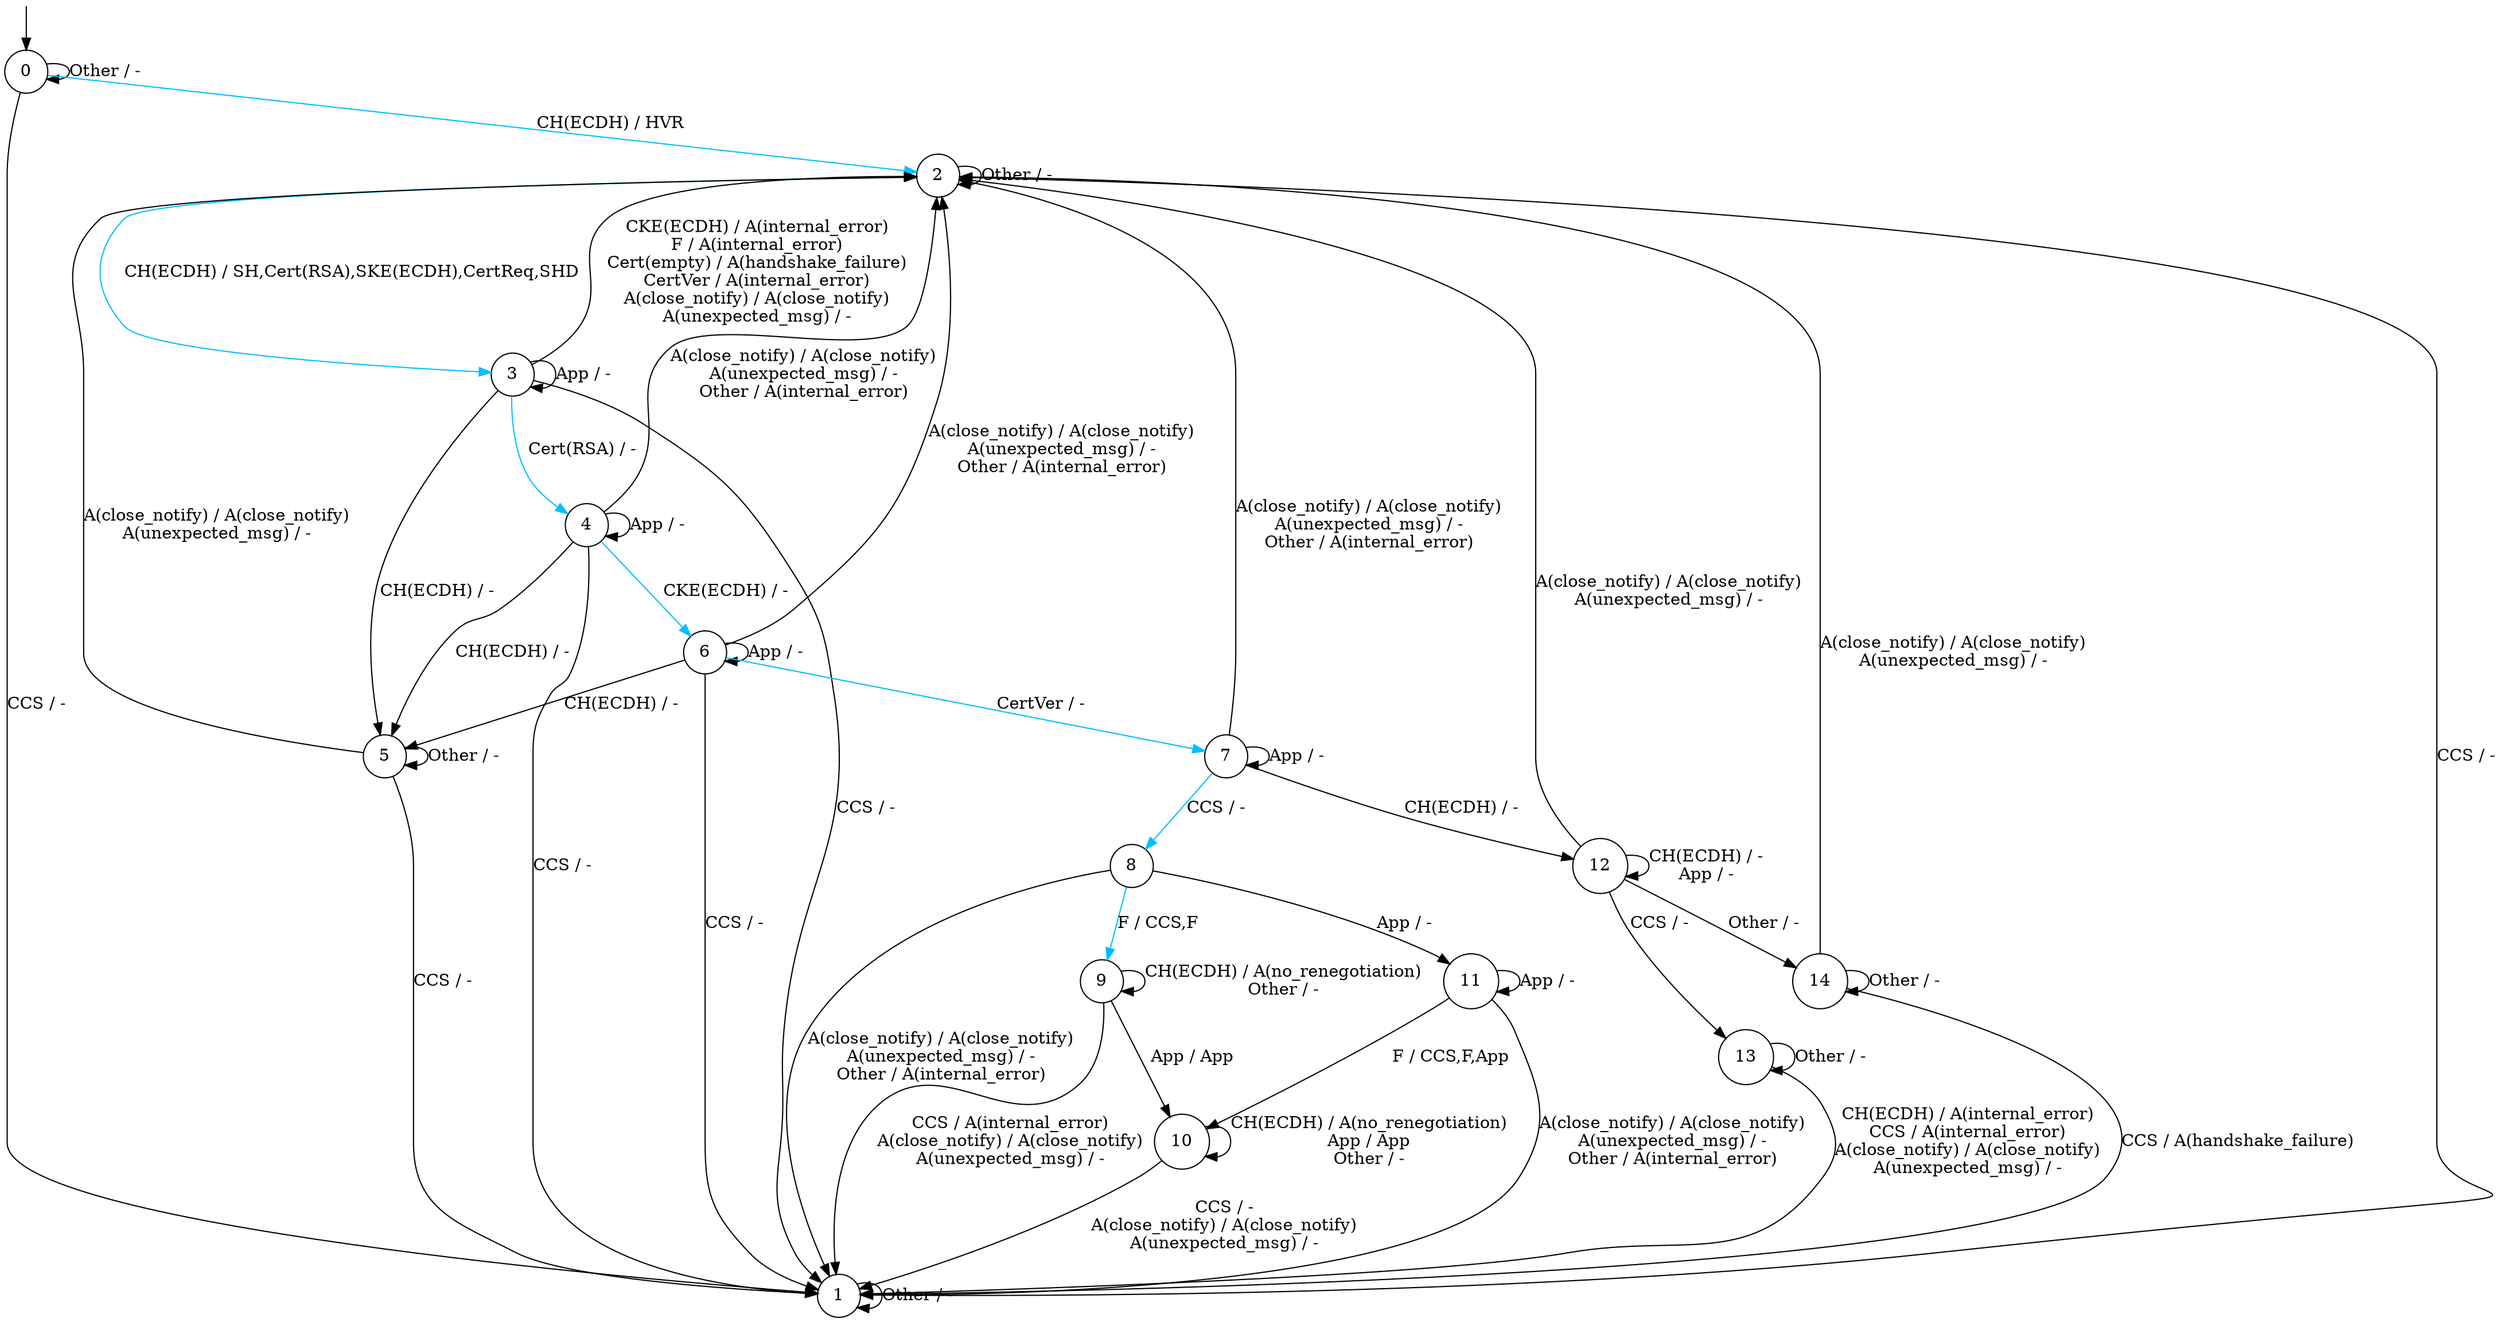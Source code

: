 digraph g {
s0 [label="0", shape="circle"];
s1 [label="1", shape="circle"];
s2 [label="2", shape="circle"];
s3 [label="3", shape="circle"];
s4 [label="4", shape="circle"];
s5 [label="5", shape="circle"];
s6 [label="6", shape="circle"];
s7 [label="7", shape="circle"];
s8 [label="8", shape="circle"];
s9 [label="9", shape="circle"];
s10 [label="10", shape="circle"];
s11 [label="11", shape="circle"];
s12 [label="12", shape="circle"];
s13 [label="13", shape="circle"];
s14 [label="14", shape="circle"];
s0 -> s2  [color="deepskyblue", label="CH(ECDH) / HVR"];
s0 -> s1  [label="CCS / -"];
s0 -> s0  [label="Other / -"];
s1 -> s1  [label="Other / -"];
s2 -> s3  [color="deepskyblue", label="CH(ECDH) / SH,Cert(RSA),SKE(ECDH),CertReq,SHD"];
s2 -> s1  [label="CCS / -"];
s2 -> s2  [label="Other / -"];
s3 -> s5  [label="CH(ECDH) / -"];
s3 -> s2  [label="CKE(ECDH) / A(internal_error)
F / A(internal_error)
Cert(empty) / A(handshake_failure)
CertVer / A(internal_error)
A(close_notify) / A(close_notify)
A(unexpected_msg) / -"];
s3 -> s1  [label="CCS / -"];
s3 -> s3  [label="App / -"];
s3 -> s4  [color="deepskyblue", label="Cert(RSA) / -"];
s4 -> s5  [label="CH(ECDH) / -"];
s4 -> s6  [color="deepskyblue", label="CKE(ECDH) / -"];
s4 -> s1  [label="CCS / -"];
s4 -> s4  [label="App / -"];
s4 -> s2  [label="A(close_notify) / A(close_notify)
A(unexpected_msg) / -
Other / A(internal_error)"];
s5 -> s1  [label="CCS / -"];
s5 -> s2  [label="A(close_notify) / A(close_notify)
A(unexpected_msg) / -"];
s5 -> s5  [label="Other / -"];
s6 -> s5  [label="CH(ECDH) / -"];
s6 -> s1  [label="CCS / -"];
s6 -> s6  [label="App / -"];
s6 -> s7  [color="deepskyblue", label="CertVer / -"];
s6 -> s2  [label="A(close_notify) / A(close_notify)
A(unexpected_msg) / -
Other / A(internal_error)"];
s7 -> s12  [label="CH(ECDH) / -"];
s7 -> s8  [color="deepskyblue", label="CCS / -"];
s7 -> s7  [label="App / -"];
s7 -> s2  [label="A(close_notify) / A(close_notify)
A(unexpected_msg) / -
Other / A(internal_error)"];
s8 -> s9  [color="deepskyblue", label="F / CCS,F"];
s8 -> s11  [label="App / -"];
s8 -> s1  [label="A(close_notify) / A(close_notify)
A(unexpected_msg) / -
Other / A(internal_error)"];
s9 -> s9  [label="CH(ECDH) / A(no_renegotiation)
Other / -"];
s9 -> s1  [label="CCS / A(internal_error)
A(close_notify) / A(close_notify)
A(unexpected_msg) / -"];
s9 -> s10  [label="App / App"];
s10 -> s10  [label="CH(ECDH) / A(no_renegotiation)
App / App
Other / -"];
s10 -> s1  [label="CCS / -
A(close_notify) / A(close_notify)
A(unexpected_msg) / -"];
s11 -> s10  [label="F / CCS,F,App"];
s11 -> s11  [label="App / -"];
s11 -> s1  [label="A(close_notify) / A(close_notify)
A(unexpected_msg) / -
Other / A(internal_error)"];
s12 -> s12  [label="CH(ECDH) / -
App / -"];
s12 -> s13  [label="CCS / -"];
s12 -> s2  [label="A(close_notify) / A(close_notify)
A(unexpected_msg) / -"];
s12 -> s14  [label="Other / -"];
s13 -> s1  [label="CH(ECDH) / A(internal_error)
CCS / A(internal_error)
A(close_notify) / A(close_notify)
A(unexpected_msg) / -"];
s13 -> s13  [label="Other / -"];
s14 -> s1  [label="CCS / A(handshake_failure)"];
s14 -> s2  [label="A(close_notify) / A(close_notify)
A(unexpected_msg) / -"];
s14 -> s14  [label="Other / -"];
__start0 [height="0", label="", shape="none", width="0"];
__start0 -> s0;
}
